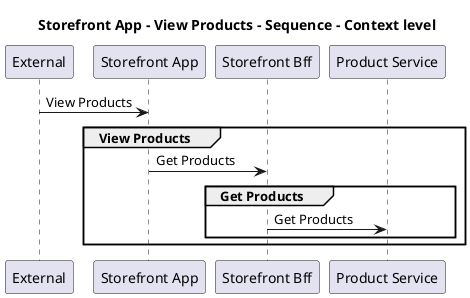 @startuml

title Storefront App - View Products - Sequence - Context level

participant "External" as C4InterFlow.SoftwareSystems.ExternalSystem
participant "Storefront App" as ECommercePlatform.SoftwareSystems.StorefrontApp
participant "Storefront Bff" as ECommercePlatform.SoftwareSystems.StorefrontBff
participant "Product Service" as ECommercePlatform.SoftwareSystems.ProductService

C4InterFlow.SoftwareSystems.ExternalSystem -> ECommercePlatform.SoftwareSystems.StorefrontApp : View Products
group View Products
ECommercePlatform.SoftwareSystems.StorefrontApp -> ECommercePlatform.SoftwareSystems.StorefrontBff : Get Products
group Get Products
ECommercePlatform.SoftwareSystems.StorefrontBff -> ECommercePlatform.SoftwareSystems.ProductService : Get Products
end
end


@enduml
